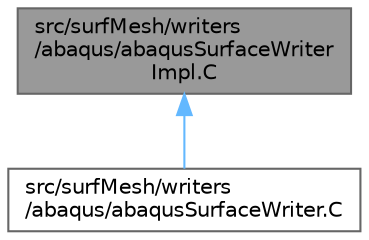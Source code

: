digraph "src/surfMesh/writers/abaqus/abaqusSurfaceWriterImpl.C"
{
 // LATEX_PDF_SIZE
  bgcolor="transparent";
  edge [fontname=Helvetica,fontsize=10,labelfontname=Helvetica,labelfontsize=10];
  node [fontname=Helvetica,fontsize=10,shape=box,height=0.2,width=0.4];
  Node1 [id="Node000001",label="src/surfMesh/writers\l/abaqus/abaqusSurfaceWriter\lImpl.C",height=0.2,width=0.4,color="gray40", fillcolor="grey60", style="filled", fontcolor="black",tooltip=" "];
  Node1 -> Node2 [id="edge1_Node000001_Node000002",dir="back",color="steelblue1",style="solid",tooltip=" "];
  Node2 [id="Node000002",label="src/surfMesh/writers\l/abaqus/abaqusSurfaceWriter.C",height=0.2,width=0.4,color="grey40", fillcolor="white", style="filled",URL="$abaqusSurfaceWriter_8C.html",tooltip=" "];
}
